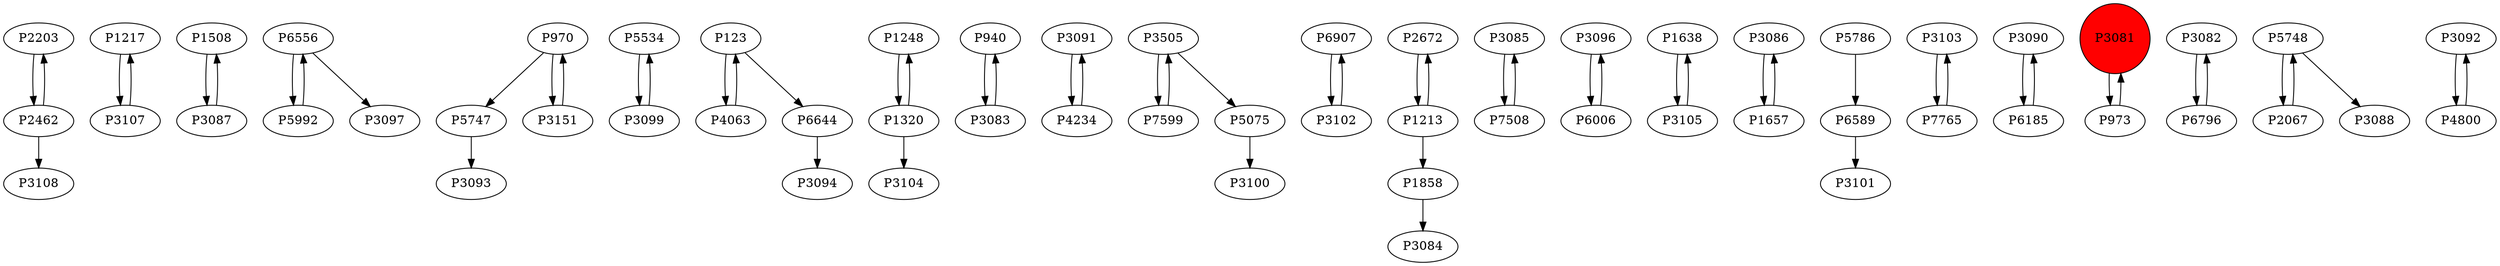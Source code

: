 digraph {
	P2203 -> P2462
	P1217 -> P3107
	P1508 -> P3087
	P6556 -> P5992
	P970 -> P5747
	P5534 -> P3099
	P123 -> P4063
	P1248 -> P1320
	P2462 -> P3108
	P123 -> P6644
	P940 -> P3083
	P3091 -> P4234
	P5075 -> P3100
	P6907 -> P3102
	P2672 -> P1213
	P3085 -> P7508
	P7599 -> P3505
	P3096 -> P6006
	P1638 -> P3105
	P4063 -> P123
	P6556 -> P3097
	P3086 -> P1657
	P3105 -> P1638
	P7508 -> P3085
	P3087 -> P1508
	P3102 -> P6907
	P5786 -> P6589
	P1213 -> P1858
	P3103 -> P7765
	P3090 -> P6185
	P3107 -> P1217
	P1320 -> P1248
	P3081 -> P973
	P1213 -> P2672
	P1320 -> P3104
	P3505 -> P5075
	P7765 -> P3103
	P6589 -> P3101
	P1657 -> P3086
	P2462 -> P2203
	P4234 -> P3091
	P5992 -> P6556
	P6006 -> P3096
	P3082 -> P6796
	P5748 -> P2067
	P6185 -> P3090
	P3083 -> P940
	P970 -> P3151
	P3099 -> P5534
	P5747 -> P3093
	P6644 -> P3094
	P6796 -> P3082
	P3092 -> P4800
	P5748 -> P3088
	P973 -> P3081
	P3151 -> P970
	P1858 -> P3084
	P2067 -> P5748
	P3505 -> P7599
	P4800 -> P3092
	P3081 [shape=circle]
	P3081 [style=filled]
	P3081 [fillcolor=red]
}